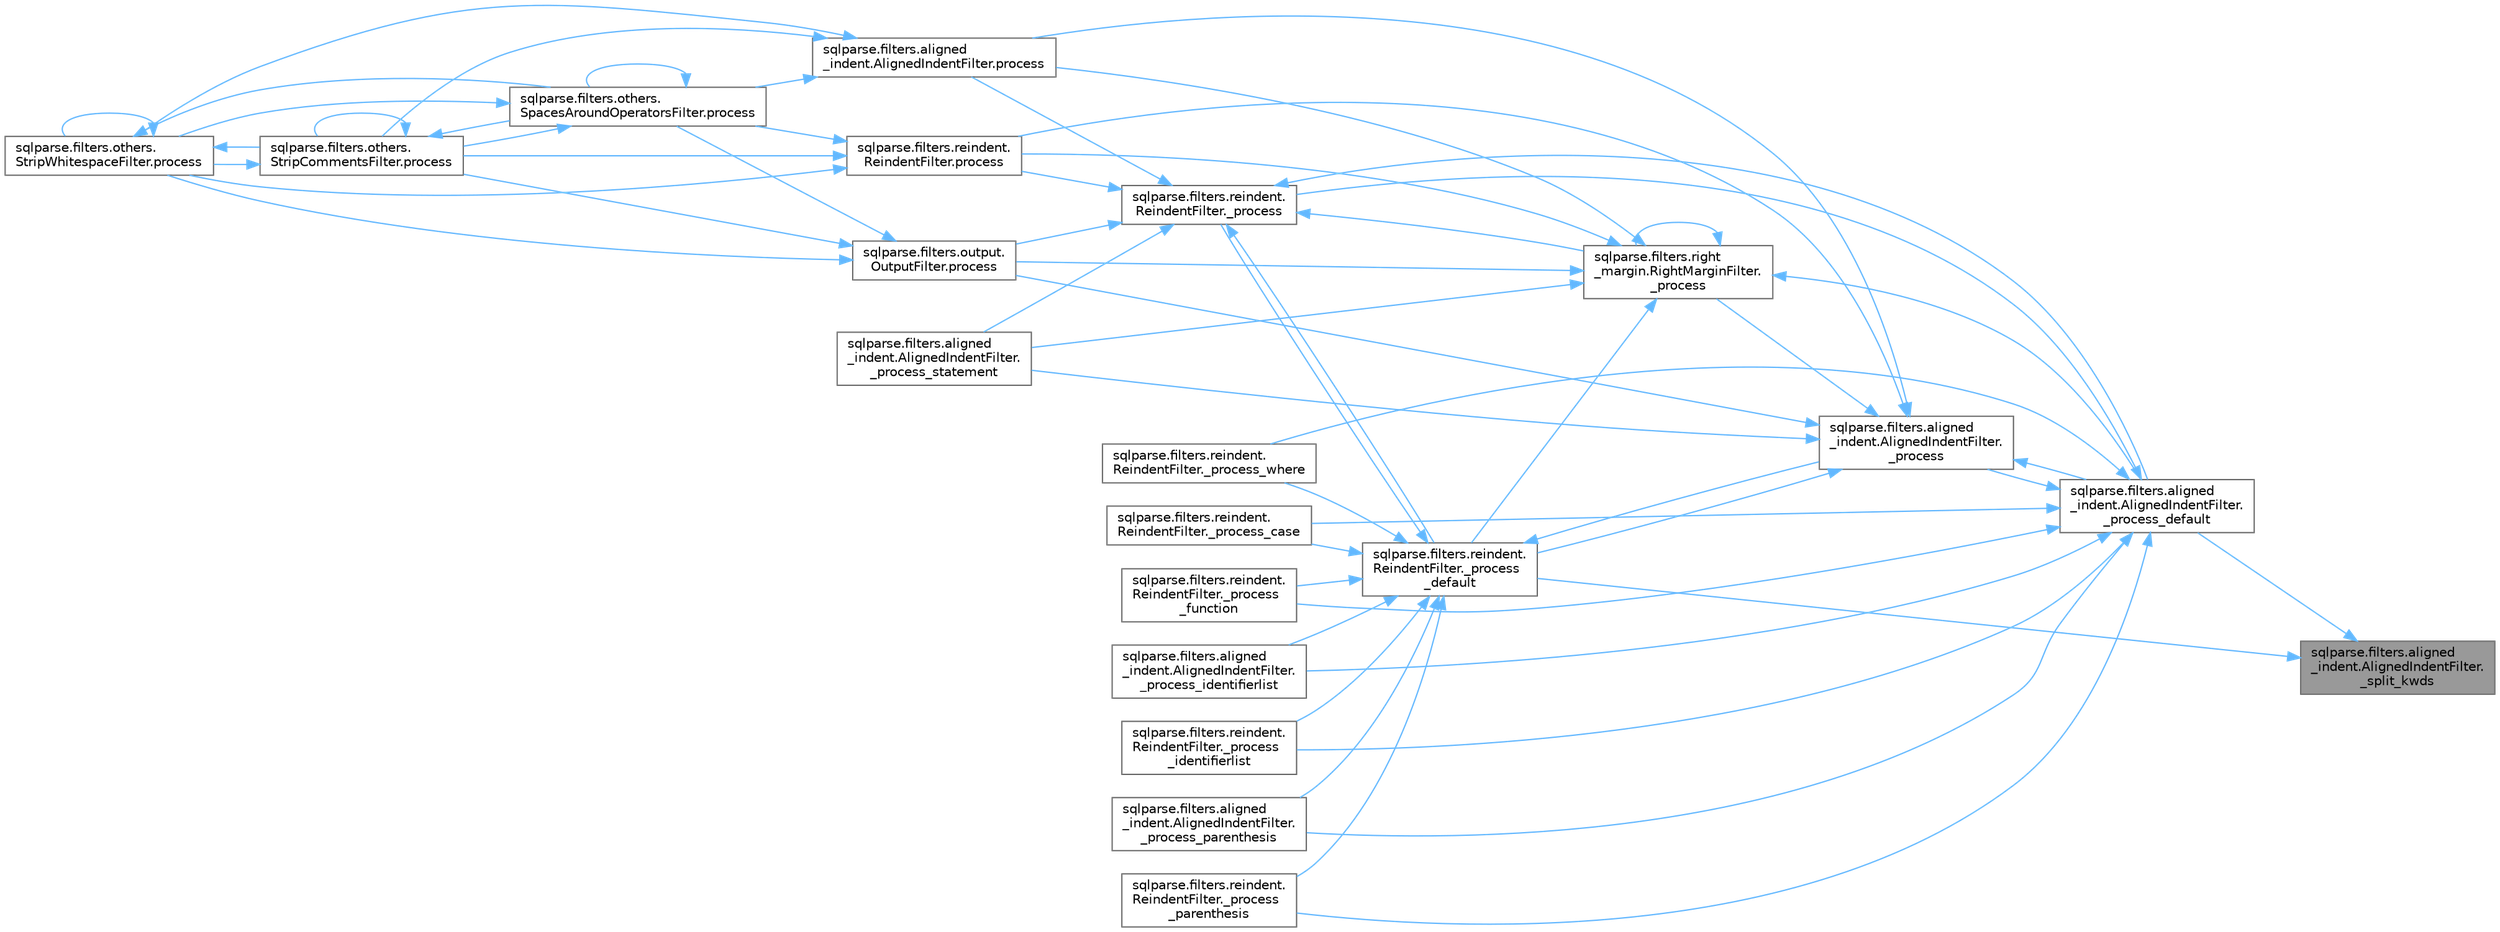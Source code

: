 digraph "sqlparse.filters.aligned_indent.AlignedIndentFilter._split_kwds"
{
 // LATEX_PDF_SIZE
  bgcolor="transparent";
  edge [fontname=Helvetica,fontsize=10,labelfontname=Helvetica,labelfontsize=10];
  node [fontname=Helvetica,fontsize=10,shape=box,height=0.2,width=0.4];
  rankdir="RL";
  Node1 [id="Node000001",label="sqlparse.filters.aligned\l_indent.AlignedIndentFilter.\l_split_kwds",height=0.2,width=0.4,color="gray40", fillcolor="grey60", style="filled", fontcolor="black",tooltip=" "];
  Node1 -> Node2 [id="edge1_Node000001_Node000002",dir="back",color="steelblue1",style="solid",tooltip=" "];
  Node2 [id="Node000002",label="sqlparse.filters.aligned\l_indent.AlignedIndentFilter.\l_process_default",height=0.2,width=0.4,color="grey40", fillcolor="white", style="filled",URL="$classsqlparse_1_1filters_1_1aligned__indent_1_1_aligned_indent_filter.html#a3ea4e4dfdbefcbe959c08542b0d53201",tooltip=" "];
  Node2 -> Node3 [id="edge2_Node000002_Node000003",dir="back",color="steelblue1",style="solid",tooltip=" "];
  Node3 [id="Node000003",label="sqlparse.filters.aligned\l_indent.AlignedIndentFilter.\l_process",height=0.2,width=0.4,color="grey40", fillcolor="white", style="filled",URL="$classsqlparse_1_1filters_1_1aligned__indent_1_1_aligned_indent_filter.html#ad998883fe7e7b68c6f4a789c37311b87",tooltip=" "];
  Node3 -> Node4 [id="edge3_Node000003_Node000004",dir="back",color="steelblue1",style="solid",tooltip=" "];
  Node4 [id="Node000004",label="sqlparse.filters.right\l_margin.RightMarginFilter.\l_process",height=0.2,width=0.4,color="grey40", fillcolor="white", style="filled",URL="$classsqlparse_1_1filters_1_1right__margin_1_1_right_margin_filter.html#a62b0707d94aff59b0fc1428eca96f6a9",tooltip=" "];
  Node4 -> Node4 [id="edge4_Node000004_Node000004",dir="back",color="steelblue1",style="solid",tooltip=" "];
  Node4 -> Node2 [id="edge5_Node000004_Node000002",dir="back",color="steelblue1",style="solid",tooltip=" "];
  Node4 -> Node5 [id="edge6_Node000004_Node000005",dir="back",color="steelblue1",style="solid",tooltip=" "];
  Node5 [id="Node000005",label="sqlparse.filters.reindent.\lReindentFilter._process\l_default",height=0.2,width=0.4,color="grey40", fillcolor="white", style="filled",URL="$classsqlparse_1_1filters_1_1reindent_1_1_reindent_filter.html#a1c1a3a8db38895a336e3e44c9ce4dc14",tooltip=" "];
  Node5 -> Node3 [id="edge7_Node000005_Node000003",dir="back",color="steelblue1",style="solid",tooltip=" "];
  Node5 -> Node6 [id="edge8_Node000005_Node000006",dir="back",color="steelblue1",style="solid",tooltip=" "];
  Node6 [id="Node000006",label="sqlparse.filters.reindent.\lReindentFilter._process",height=0.2,width=0.4,color="grey40", fillcolor="white", style="filled",URL="$classsqlparse_1_1filters_1_1reindent_1_1_reindent_filter.html#aa8d7cd3a887a74b15b60245754c2f0ad",tooltip=" "];
  Node6 -> Node4 [id="edge9_Node000006_Node000004",dir="back",color="steelblue1",style="solid",tooltip=" "];
  Node6 -> Node2 [id="edge10_Node000006_Node000002",dir="back",color="steelblue1",style="solid",tooltip=" "];
  Node6 -> Node5 [id="edge11_Node000006_Node000005",dir="back",color="steelblue1",style="solid",tooltip=" "];
  Node6 -> Node7 [id="edge12_Node000006_Node000007",dir="back",color="steelblue1",style="solid",tooltip=" "];
  Node7 [id="Node000007",label="sqlparse.filters.aligned\l_indent.AlignedIndentFilter.\l_process_statement",height=0.2,width=0.4,color="grey40", fillcolor="white", style="filled",URL="$classsqlparse_1_1filters_1_1aligned__indent_1_1_aligned_indent_filter.html#a0dc0e7f7d4e057c4840e8b0830e2e31e",tooltip=" "];
  Node6 -> Node8 [id="edge13_Node000006_Node000008",dir="back",color="steelblue1",style="solid",tooltip=" "];
  Node8 [id="Node000008",label="sqlparse.filters.aligned\l_indent.AlignedIndentFilter.process",height=0.2,width=0.4,color="grey40", fillcolor="white", style="filled",URL="$classsqlparse_1_1filters_1_1aligned__indent_1_1_aligned_indent_filter.html#a932c29e956eedefc82ac8c90ac4a46e0",tooltip=" "];
  Node8 -> Node9 [id="edge14_Node000008_Node000009",dir="back",color="steelblue1",style="solid",tooltip=" "];
  Node9 [id="Node000009",label="sqlparse.filters.others.\lSpacesAroundOperatorsFilter.process",height=0.2,width=0.4,color="grey40", fillcolor="white", style="filled",URL="$classsqlparse_1_1filters_1_1others_1_1_spaces_around_operators_filter.html#a1a4308bab3c941f190c9aa6fa6d99492",tooltip=" "];
  Node9 -> Node9 [id="edge15_Node000009_Node000009",dir="back",color="steelblue1",style="solid",tooltip=" "];
  Node9 -> Node10 [id="edge16_Node000009_Node000010",dir="back",color="steelblue1",style="solid",tooltip=" "];
  Node10 [id="Node000010",label="sqlparse.filters.others.\lStripCommentsFilter.process",height=0.2,width=0.4,color="grey40", fillcolor="white", style="filled",URL="$classsqlparse_1_1filters_1_1others_1_1_strip_comments_filter.html#a7aeeca5b82a1b2768af6be530fbbd448",tooltip=" "];
  Node10 -> Node9 [id="edge17_Node000010_Node000009",dir="back",color="steelblue1",style="solid",tooltip=" "];
  Node10 -> Node10 [id="edge18_Node000010_Node000010",dir="back",color="steelblue1",style="solid",tooltip=" "];
  Node10 -> Node11 [id="edge19_Node000010_Node000011",dir="back",color="steelblue1",style="solid",tooltip=" "];
  Node11 [id="Node000011",label="sqlparse.filters.others.\lStripWhitespaceFilter.process",height=0.2,width=0.4,color="grey40", fillcolor="white", style="filled",URL="$classsqlparse_1_1filters_1_1others_1_1_strip_whitespace_filter.html#a6a736c7dd56d1257bede1672a9e3302b",tooltip=" "];
  Node11 -> Node9 [id="edge20_Node000011_Node000009",dir="back",color="steelblue1",style="solid",tooltip=" "];
  Node11 -> Node10 [id="edge21_Node000011_Node000010",dir="back",color="steelblue1",style="solid",tooltip=" "];
  Node11 -> Node11 [id="edge22_Node000011_Node000011",dir="back",color="steelblue1",style="solid",tooltip=" "];
  Node9 -> Node11 [id="edge23_Node000009_Node000011",dir="back",color="steelblue1",style="solid",tooltip=" "];
  Node8 -> Node10 [id="edge24_Node000008_Node000010",dir="back",color="steelblue1",style="solid",tooltip=" "];
  Node8 -> Node11 [id="edge25_Node000008_Node000011",dir="back",color="steelblue1",style="solid",tooltip=" "];
  Node6 -> Node12 [id="edge26_Node000006_Node000012",dir="back",color="steelblue1",style="solid",tooltip=" "];
  Node12 [id="Node000012",label="sqlparse.filters.output.\lOutputFilter.process",height=0.2,width=0.4,color="grey40", fillcolor="white", style="filled",URL="$classsqlparse_1_1filters_1_1output_1_1_output_filter.html#a3a3811380b4736898bf22188c02ac442",tooltip=" "];
  Node12 -> Node9 [id="edge27_Node000012_Node000009",dir="back",color="steelblue1",style="solid",tooltip=" "];
  Node12 -> Node10 [id="edge28_Node000012_Node000010",dir="back",color="steelblue1",style="solid",tooltip=" "];
  Node12 -> Node11 [id="edge29_Node000012_Node000011",dir="back",color="steelblue1",style="solid",tooltip=" "];
  Node6 -> Node13 [id="edge30_Node000006_Node000013",dir="back",color="steelblue1",style="solid",tooltip=" "];
  Node13 [id="Node000013",label="sqlparse.filters.reindent.\lReindentFilter.process",height=0.2,width=0.4,color="grey40", fillcolor="white", style="filled",URL="$classsqlparse_1_1filters_1_1reindent_1_1_reindent_filter.html#aee98c0fb7d6a3052e6c3c837f706830e",tooltip=" "];
  Node13 -> Node9 [id="edge31_Node000013_Node000009",dir="back",color="steelblue1",style="solid",tooltip=" "];
  Node13 -> Node10 [id="edge32_Node000013_Node000010",dir="back",color="steelblue1",style="solid",tooltip=" "];
  Node13 -> Node11 [id="edge33_Node000013_Node000011",dir="back",color="steelblue1",style="solid",tooltip=" "];
  Node5 -> Node14 [id="edge34_Node000005_Node000014",dir="back",color="steelblue1",style="solid",tooltip=" "];
  Node14 [id="Node000014",label="sqlparse.filters.reindent.\lReindentFilter._process_case",height=0.2,width=0.4,color="grey40", fillcolor="white", style="filled",URL="$classsqlparse_1_1filters_1_1reindent_1_1_reindent_filter.html#aa388d01e64872b26a75ecd643e04756d",tooltip=" "];
  Node5 -> Node15 [id="edge35_Node000005_Node000015",dir="back",color="steelblue1",style="solid",tooltip=" "];
  Node15 [id="Node000015",label="sqlparse.filters.reindent.\lReindentFilter._process\l_function",height=0.2,width=0.4,color="grey40", fillcolor="white", style="filled",URL="$classsqlparse_1_1filters_1_1reindent_1_1_reindent_filter.html#a4743aabf7578671b08c44758a79221a1",tooltip=" "];
  Node5 -> Node16 [id="edge36_Node000005_Node000016",dir="back",color="steelblue1",style="solid",tooltip=" "];
  Node16 [id="Node000016",label="sqlparse.filters.aligned\l_indent.AlignedIndentFilter.\l_process_identifierlist",height=0.2,width=0.4,color="grey40", fillcolor="white", style="filled",URL="$classsqlparse_1_1filters_1_1aligned__indent_1_1_aligned_indent_filter.html#abcb7771d6ec4e8b27547d32b6ed5a464",tooltip=" "];
  Node5 -> Node17 [id="edge37_Node000005_Node000017",dir="back",color="steelblue1",style="solid",tooltip=" "];
  Node17 [id="Node000017",label="sqlparse.filters.reindent.\lReindentFilter._process\l_identifierlist",height=0.2,width=0.4,color="grey40", fillcolor="white", style="filled",URL="$classsqlparse_1_1filters_1_1reindent_1_1_reindent_filter.html#a78569a89684b032ab25014f95ec08ca6",tooltip=" "];
  Node5 -> Node18 [id="edge38_Node000005_Node000018",dir="back",color="steelblue1",style="solid",tooltip=" "];
  Node18 [id="Node000018",label="sqlparse.filters.aligned\l_indent.AlignedIndentFilter.\l_process_parenthesis",height=0.2,width=0.4,color="grey40", fillcolor="white", style="filled",URL="$classsqlparse_1_1filters_1_1aligned__indent_1_1_aligned_indent_filter.html#a6434c8b95516841ceaa94618c9633ba8",tooltip=" "];
  Node5 -> Node19 [id="edge39_Node000005_Node000019",dir="back",color="steelblue1",style="solid",tooltip=" "];
  Node19 [id="Node000019",label="sqlparse.filters.reindent.\lReindentFilter._process\l_parenthesis",height=0.2,width=0.4,color="grey40", fillcolor="white", style="filled",URL="$classsqlparse_1_1filters_1_1reindent_1_1_reindent_filter.html#a9d47731036de8918efc549068ebb75c8",tooltip=" "];
  Node5 -> Node20 [id="edge40_Node000005_Node000020",dir="back",color="steelblue1",style="solid",tooltip=" "];
  Node20 [id="Node000020",label="sqlparse.filters.reindent.\lReindentFilter._process_where",height=0.2,width=0.4,color="grey40", fillcolor="white", style="filled",URL="$classsqlparse_1_1filters_1_1reindent_1_1_reindent_filter.html#a3c457b0c21ece405ff6e543b59dfc8a7",tooltip=" "];
  Node4 -> Node7 [id="edge41_Node000004_Node000007",dir="back",color="steelblue1",style="solid",tooltip=" "];
  Node4 -> Node8 [id="edge42_Node000004_Node000008",dir="back",color="steelblue1",style="solid",tooltip=" "];
  Node4 -> Node12 [id="edge43_Node000004_Node000012",dir="back",color="steelblue1",style="solid",tooltip=" "];
  Node4 -> Node13 [id="edge44_Node000004_Node000013",dir="back",color="steelblue1",style="solid",tooltip=" "];
  Node3 -> Node2 [id="edge45_Node000003_Node000002",dir="back",color="steelblue1",style="solid",tooltip=" "];
  Node3 -> Node5 [id="edge46_Node000003_Node000005",dir="back",color="steelblue1",style="solid",tooltip=" "];
  Node3 -> Node7 [id="edge47_Node000003_Node000007",dir="back",color="steelblue1",style="solid",tooltip=" "];
  Node3 -> Node8 [id="edge48_Node000003_Node000008",dir="back",color="steelblue1",style="solid",tooltip=" "];
  Node3 -> Node12 [id="edge49_Node000003_Node000012",dir="back",color="steelblue1",style="solid",tooltip=" "];
  Node3 -> Node13 [id="edge50_Node000003_Node000013",dir="back",color="steelblue1",style="solid",tooltip=" "];
  Node2 -> Node6 [id="edge51_Node000002_Node000006",dir="back",color="steelblue1",style="solid",tooltip=" "];
  Node2 -> Node14 [id="edge52_Node000002_Node000014",dir="back",color="steelblue1",style="solid",tooltip=" "];
  Node2 -> Node15 [id="edge53_Node000002_Node000015",dir="back",color="steelblue1",style="solid",tooltip=" "];
  Node2 -> Node16 [id="edge54_Node000002_Node000016",dir="back",color="steelblue1",style="solid",tooltip=" "];
  Node2 -> Node17 [id="edge55_Node000002_Node000017",dir="back",color="steelblue1",style="solid",tooltip=" "];
  Node2 -> Node18 [id="edge56_Node000002_Node000018",dir="back",color="steelblue1",style="solid",tooltip=" "];
  Node2 -> Node19 [id="edge57_Node000002_Node000019",dir="back",color="steelblue1",style="solid",tooltip=" "];
  Node2 -> Node20 [id="edge58_Node000002_Node000020",dir="back",color="steelblue1",style="solid",tooltip=" "];
  Node1 -> Node5 [id="edge59_Node000001_Node000005",dir="back",color="steelblue1",style="solid",tooltip=" "];
}
